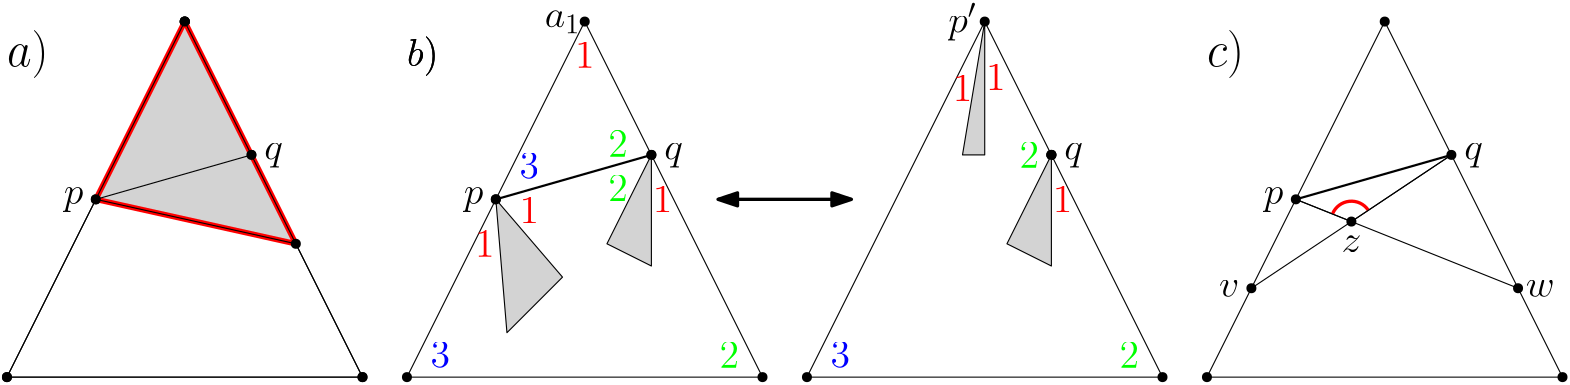 <?xml version="1.0"?>
<!DOCTYPE ipe SYSTEM "ipe.dtd">
<ipe version="70206" creator="Ipe 7.2.7">
<info created="D:20190701151946" modified="D:20190702154737"/>
<ipestyle name="basic">
<symbol name="arrow/arc(spx)">
<path stroke="sym-stroke" fill="sym-stroke" pen="sym-pen">
0 0 m
-1 0.333 l
-1 -0.333 l
h
</path>
</symbol>
<symbol name="arrow/farc(spx)">
<path stroke="sym-stroke" fill="white" pen="sym-pen">
0 0 m
-1 0.333 l
-1 -0.333 l
h
</path>
</symbol>
<symbol name="arrow/ptarc(spx)">
<path stroke="sym-stroke" fill="sym-stroke" pen="sym-pen">
0 0 m
-1 0.333 l
-0.8 0 l
-1 -0.333 l
h
</path>
</symbol>
<symbol name="arrow/fptarc(spx)">
<path stroke="sym-stroke" fill="white" pen="sym-pen">
0 0 m
-1 0.333 l
-0.8 0 l
-1 -0.333 l
h
</path>
</symbol>
<symbol name="mark/circle(sx)" transformations="translations">
<path fill="sym-stroke">
0.6 0 0 0.6 0 0 e
0.4 0 0 0.4 0 0 e
</path>
</symbol>
<symbol name="mark/disk(sx)" transformations="translations">
<path fill="sym-stroke">
0.6 0 0 0.6 0 0 e
</path>
</symbol>
<symbol name="mark/fdisk(sfx)" transformations="translations">
<group>
<path fill="sym-fill">
0.5 0 0 0.5 0 0 e
</path>
<path fill="sym-stroke" fillrule="eofill">
0.6 0 0 0.6 0 0 e
0.4 0 0 0.4 0 0 e
</path>
</group>
</symbol>
<symbol name="mark/box(sx)" transformations="translations">
<path fill="sym-stroke" fillrule="eofill">
-0.6 -0.6 m
0.6 -0.6 l
0.6 0.6 l
-0.6 0.6 l
h
-0.4 -0.4 m
0.4 -0.4 l
0.4 0.4 l
-0.4 0.4 l
h
</path>
</symbol>
<symbol name="mark/square(sx)" transformations="translations">
<path fill="sym-stroke">
-0.6 -0.6 m
0.6 -0.6 l
0.6 0.6 l
-0.6 0.6 l
h
</path>
</symbol>
<symbol name="mark/fsquare(sfx)" transformations="translations">
<group>
<path fill="sym-fill">
-0.5 -0.5 m
0.5 -0.5 l
0.5 0.5 l
-0.5 0.5 l
h
</path>
<path fill="sym-stroke" fillrule="eofill">
-0.6 -0.6 m
0.6 -0.6 l
0.6 0.6 l
-0.6 0.6 l
h
-0.4 -0.4 m
0.4 -0.4 l
0.4 0.4 l
-0.4 0.4 l
h
</path>
</group>
</symbol>
<symbol name="mark/cross(sx)" transformations="translations">
<group>
<path fill="sym-stroke">
-0.43 -0.57 m
0.57 0.43 l
0.43 0.57 l
-0.57 -0.43 l
h
</path>
<path fill="sym-stroke">
-0.43 0.57 m
0.57 -0.43 l
0.43 -0.57 l
-0.57 0.43 l
h
</path>
</group>
</symbol>
<symbol name="arrow/fnormal(spx)">
<path stroke="sym-stroke" fill="white" pen="sym-pen">
0 0 m
-1 0.333 l
-1 -0.333 l
h
</path>
</symbol>
<symbol name="arrow/pointed(spx)">
<path stroke="sym-stroke" fill="sym-stroke" pen="sym-pen">
0 0 m
-1 0.333 l
-0.8 0 l
-1 -0.333 l
h
</path>
</symbol>
<symbol name="arrow/fpointed(spx)">
<path stroke="sym-stroke" fill="white" pen="sym-pen">
0 0 m
-1 0.333 l
-0.8 0 l
-1 -0.333 l
h
</path>
</symbol>
<symbol name="arrow/linear(spx)">
<path stroke="sym-stroke" pen="sym-pen">
-1 0.333 m
0 0 l
-1 -0.333 l
</path>
</symbol>
<symbol name="arrow/fdouble(spx)">
<path stroke="sym-stroke" fill="white" pen="sym-pen">
0 0 m
-1 0.333 l
-1 -0.333 l
h
-1 0 m
-2 0.333 l
-2 -0.333 l
h
</path>
</symbol>
<symbol name="arrow/double(spx)">
<path stroke="sym-stroke" fill="sym-stroke" pen="sym-pen">
0 0 m
-1 0.333 l
-1 -0.333 l
h
-1 0 m
-2 0.333 l
-2 -0.333 l
h
</path>
</symbol>
<pen name="heavier" value="0.8"/>
<pen name="fat" value="1.2"/>
<pen name="ultrafat" value="2"/>
<symbolsize name="large" value="5"/>
<symbolsize name="small" value="2"/>
<symbolsize name="tiny" value="1.1"/>
<arrowsize name="large" value="10"/>
<arrowsize name="small" value="5"/>
<arrowsize name="tiny" value="3"/>
<color name="red" value="1 0 0"/>
<color name="green" value="0 1 0"/>
<color name="blue" value="0 0 1"/>
<color name="yellow" value="1 1 0"/>
<color name="orange" value="1 0.647 0"/>
<color name="gold" value="1 0.843 0"/>
<color name="purple" value="0.627 0.125 0.941"/>
<color name="gray" value="0.745"/>
<color name="brown" value="0.647 0.165 0.165"/>
<color name="navy" value="0 0 0.502"/>
<color name="pink" value="1 0.753 0.796"/>
<color name="seagreen" value="0.18 0.545 0.341"/>
<color name="turquoise" value="0.251 0.878 0.816"/>
<color name="violet" value="0.933 0.51 0.933"/>
<color name="darkblue" value="0 0 0.545"/>
<color name="darkcyan" value="0 0.545 0.545"/>
<color name="darkgray" value="0.663"/>
<color name="darkgreen" value="0 0.392 0"/>
<color name="darkmagenta" value="0.545 0 0.545"/>
<color name="darkorange" value="1 0.549 0"/>
<color name="darkred" value="0.545 0 0"/>
<color name="lightblue" value="0.678 0.847 0.902"/>
<color name="lightcyan" value="0.878 1 1"/>
<color name="lightgray" value="0.827"/>
<color name="lightgreen" value="0.565 0.933 0.565"/>
<color name="lightyellow" value="1 1 0.878"/>
<dashstyle name="dashed" value="[4] 0"/>
<dashstyle name="dotted" value="[1 3] 0"/>
<dashstyle name="dash dotted" value="[4 2 1 2] 0"/>
<dashstyle name="dash dot dotted" value="[4 2 1 2 1 2] 0"/>
<textsize name="large" value="\large"/>
<textsize name="Large" value="\Large"/>
<textsize name="LARGE" value="\LARGE"/>
<textsize name="huge" value="\huge"/>
<textsize name="Huge" value="\Huge"/>
<textsize name="small" value="\small"/>
<textsize name="footnote" value="\footnotesize"/>
<textsize name="tiny" value="\tiny"/>
<textstyle name="center" begin="\begin{center}" end="\end{center}"/>
<textstyle name="itemize" begin="\begin{itemize}" end="\end{itemize}"/>
<textstyle name="item" begin="\begin{itemize}\item{}" end="\end{itemize}"/>
<gridsize name="4 pts" value="4"/>
<gridsize name="8 pts (~3 mm)" value="8"/>
<gridsize name="16 pts (~6 mm)" value="16"/>
<gridsize name="32 pts (~12 mm)" value="32"/>
<gridsize name="10 pts (~3.5 mm)" value="10"/>
<gridsize name="20 pts (~7 mm)" value="20"/>
<gridsize name="14 pts (~5 mm)" value="14"/>
<gridsize name="28 pts (~10 mm)" value="28"/>
<gridsize name="56 pts (~20 mm)" value="56"/>
<anglesize name="90 deg" value="90"/>
<anglesize name="60 deg" value="60"/>
<anglesize name="45 deg" value="45"/>
<anglesize name="30 deg" value="30"/>
<anglesize name="22.5 deg" value="22.5"/>
<opacity name="10%" value="0.1"/>
<opacity name="30%" value="0.3"/>
<opacity name="50%" value="0.5"/>
<opacity name="75%" value="0.75"/>
<tiling name="falling" angle="-60" step="4" width="1"/>
<tiling name="rising" angle="30" step="4" width="1"/>
</ipestyle>
<page>
<layer name="alpha"/>
<view layers="alpha" active="alpha"/>
<path layer="alpha" matrix="1 0 0 1 -48 0" stroke="black">
128 832 m
64 704 l
192 704 l
128 832 l
</path>
<use name="mark/disk(sx)" pos="80 832" size="normal" stroke="black"/>
<use name="mark/disk(sx)" pos="16 704" size="normal" stroke="black"/>
<use name="mark/disk(sx)" pos="144 704" size="normal" stroke="black"/>
<use name="mark/disk(sx)" pos="80 832" size="normal" stroke="black"/>
<use name="mark/disk(sx)" pos="304 704" size="normal" stroke="black"/>
<use name="mark/disk(sx)" pos="368 832" size="normal" stroke="black"/>
<use name="mark/disk(sx)" pos="432 704" size="normal" stroke="black"/>
<text transformations="translations" pos="16 816" stroke="black" type="label" width="14.945" height="12.896" depth="4.29" valign="baseline" size="LARGE" style="math">a)</text>
<text matrix="1 0 0 1 144 0" transformations="translations" pos="16 816" stroke="black" type="label" width="11.435" height="10.756" depth="3.59" valign="baseline" size="Large" style="math">b)</text>
<path stroke="black">
368 832 m
304 704 l
432 704 l
368 832 l
</path>
<use name="mark/disk(sx)" pos="392 784" size="normal" stroke="black"/>
<use matrix="1 0 0 1 -288 0" name="mark/disk(sx)" pos="304 704" size="normal" stroke="black"/>
<use matrix="1 0 0 1 -288 0" name="mark/disk(sx)" pos="368 832" size="normal" stroke="black"/>
<use matrix="1 0 0 1 -288 0" name="mark/disk(sx)" pos="432 704" size="normal" stroke="black"/>
<text matrix="1 0 0 1 -272 32" transformations="translations" pos="312 736" stroke="black" type="label" width="7.05" height="6.176" depth="2.79" halign="center" valign="center" size="Large" style="math">p</text>
<text matrix="1 0 0 1 -296 16" transformations="translations" pos="408 768" stroke="black" type="label" width="6.743" height="6.176" depth="2.79" halign="center" valign="center" size="Large" style="math">q</text>
<path matrix="1 0 0 1 -288 0" stroke="black">
368 832 m
304 704 l
432 704 l
368 832 l
</path>
<path matrix="1 0 0 1 -288 0" stroke="black" pen="heavier">
392 784 m
336 768 l
</path>
<use matrix="1 0 0 1 -288 0" name="mark/disk(sx)" pos="336 768" size="normal" stroke="black"/>
<use matrix="1 0 0 1 -288 0" name="mark/disk(sx)" pos="392 784" size="normal" stroke="black"/>
<use matrix="1 0 0 1 -144 0" name="mark/disk(sx)" pos="304 704" size="normal" stroke="black"/>
<use matrix="1 0 0 1 -144 0" name="mark/disk(sx)" pos="368 832" size="normal" stroke="black"/>
<use matrix="1 0 0 1 -144 0" name="mark/disk(sx)" pos="432 704" size="normal" stroke="black"/>
<text matrix="1 0 0 1 -128 32" transformations="translations" pos="312 736" stroke="black" type="label" width="7.05" height="6.176" depth="2.79" halign="center" valign="center" size="Large" style="math">p</text>
<text matrix="1 0 0 1 -152 16" transformations="translations" pos="408 768" stroke="black" type="label" width="6.743" height="6.176" depth="2.79" halign="center" valign="center" size="Large" style="math">q</text>
<text matrix="1 0 0 1 -144 0" transformations="translations" pos="304 816" stroke="black" type="label" width="11.435" height="10.756" depth="3.59" valign="baseline" size="Large" style="math">b)
</text>
<path matrix="1 0 0 1 -144 0" stroke="black">
368 832 m
304 704 l
432 704 l
368 832 l
</path>
<path matrix="1 0 0 1 -144 0" stroke="black" pen="heavier">
392 784 m
336 768 l
</path>
<use matrix="1 0 0 1 -144 0" name="mark/disk(sx)" pos="336 768" size="normal" stroke="black"/>
<use matrix="1 0 0 1 -144 0" name="mark/disk(sx)" pos="392 784" size="normal" stroke="black"/>
<use matrix="1 0 0 1 144 0" name="mark/disk(sx)" pos="304 704" size="normal" stroke="black"/>
<use matrix="1 0 0 1 144 0" name="mark/disk(sx)" pos="368 832" size="normal" stroke="black"/>
<use matrix="1 0 0 1 144 0" name="mark/disk(sx)" pos="432 704" size="normal" stroke="black"/>
<text matrix="1 0 0 1 160 32" transformations="translations" pos="312 736" stroke="black" type="label" width="7.05" height="6.176" depth="2.79" halign="center" valign="center" size="Large" style="math">p</text>
<text matrix="1 0 0 1 136 16" transformations="translations" pos="408 768" stroke="black" type="label" width="6.743" height="6.176" depth="2.79" halign="center" valign="center" size="Large" style="math">q</text>
<text matrix="1 0 0 1 144 0" transformations="translations" pos="304 816" stroke="black" type="label" width="13.351" height="12.896" depth="4.29" valign="baseline" size="LARGE" style="math">c)</text>
<path matrix="1 0 0 1 144 0" stroke="black">
368 832 m
304 704 l
432 704 l
368 832 l
</path>
<path matrix="1 0 0 1 144 0" stroke="black" pen="heavier">
392 784 m
336 768 l
</path>
<use matrix="1 0 0 1 144 0" name="mark/disk(sx)" pos="336 768" size="normal" stroke="black"/>
<use matrix="1 0 0 1 144 0" name="mark/disk(sx)" pos="392 784" size="normal" stroke="black"/>
<path stroke="black">
48 768 m
120 752 l
</path>
<path stroke="red" fill="lightgray" pen="ultrafat">
80 832 m
48 768 l
120 752 l
80 832 l
</path>
<path stroke="black">
80 832 m
48 768 l
120 752 l
80 832 l
</path>
<use name="mark/disk(sx)" pos="80 832" size="normal" stroke="black"/>
<use name="mark/disk(sx)" pos="48 768" size="normal" stroke="black"/>
<use name="mark/disk(sx)" pos="120 752" size="normal" stroke="black"/>
<text transformations="translations" pos="216 832" stroke="black" type="label" width="12.853" height="6.179" depth="2.15" halign="center" valign="center" size="Large" style="math">a_1</text>
<path stroke="black" fill="lightgray">
192 768 m
196 720 l
216 740 l
192 768 l
</path>
<path stroke="black" fill="lightgray">
248 784 m
232 752 l
248 744 l
248 784 l
</path>
<use name="mark/disk(sx)" pos="192 768" size="normal" stroke="black"/>
<use name="mark/disk(sx)" pos="248 784" size="normal" stroke="black"/>
<text matrix="1 0 0 1 0 4" transformations="translations" pos="224 816" stroke="red" type="label" width="7.024" height="9.245" depth="0" halign="center" valign="center" size="Large" style="math">1</text>
<text transformations="translations" pos="204 780" stroke="blue" type="label" width="7.024" height="9.245" depth="0" halign="center" valign="center" size="Large" style="math">3</text>
<text transformations="translations" pos="236 788" stroke="green" type="label" width="7.024" height="9.245" depth="0" halign="center" valign="center" size="Large" style="math">2</text>
<text matrix="1 0 0 1 28 -48" transformations="translations" pos="224 816" stroke="red" type="label" width="7.024" height="9.245" depth="0" halign="center" valign="center" size="Large" style="math">1</text>
<text matrix="1 0 0 1 -20 -52" transformations="translations" pos="224 816" stroke="red" type="label" width="7.024" height="9.245" depth="0" halign="center" valign="center" size="Large" style="math">1</text>
<text matrix="1 0 0 1 -36 -64" transformations="translations" pos="224 816" stroke="red" type="label" width="7.024" height="9.245" depth="0" halign="center" valign="center" size="Large" style="math">1</text>
<text matrix="1 0 0 1 -32 -68" transformations="translations" pos="204 780" stroke="blue" type="label" width="7.024" height="9.245" depth="0" halign="center" valign="center" size="Large" style="math">3</text>
<text matrix="1 0 0 1 40 -76" transformations="translations" pos="236 788" stroke="green" type="label" width="7.024" height="9.245" depth="0" halign="center" valign="center" size="Large" style="math">2</text>
<text matrix="1 0 0 1 0 -16" transformations="translations" pos="236 788" stroke="green" type="label" width="7.024" height="9.245" depth="0" halign="center" valign="center" size="Large" style="math">2</text>
<use name="mark/disk(sx)" pos="104 784" size="normal" stroke="black"/>
<path stroke="black">
48 768 m
104 784 l
</path>
<path stroke="black" pen="fat" arrow="normal/normal" rarrow="normal/normal">
272 768 m
320 768 l
</path>
<text matrix="1 0 0 1 144 0" transformations="translations" pos="216 832" stroke="black" type="label" width="10.288" height="10.74" depth="2.79" halign="center" valign="center" size="Large" style="math">p&apos;
</text>
<path stroke="black" fill="lightgray">
368 832 m
360 784 l
368 784 l
368 832 l
</path>
<text matrix="1 0 0 1 136 -8" transformations="translations" pos="224 816" stroke="red" type="label" width="7.024" height="9.245" depth="0" halign="center" valign="center" size="Large" style="math">1</text>
<text matrix="1 0 0 1 148 -4" transformations="translations" pos="224 816" stroke="red" type="label" width="7.024" height="9.245" depth="0" halign="center" valign="center" size="Large" style="math">1</text>
<text matrix="1 0 0 1 -8 16" transformations="translations" pos="408 768" stroke="black" type="label" width="6.743" height="6.176" depth="2.79" halign="center" valign="center" size="Large" style="math">q</text>
<use name="mark/disk(sx)" pos="392 784" size="normal" stroke="black"/>
<path matrix="1 0 0 1 144 0" stroke="black" fill="lightgray">
248 784 m
232 752 l
248 744 l
248 784 l
</path>
<use matrix="1 0 0 1 144 0" name="mark/disk(sx)" pos="248 784" size="normal" stroke="black"/>
<text matrix="1 0 0 1 148 -4" transformations="translations" pos="236 788" stroke="green" type="label" width="7.024" height="9.245" depth="0" halign="center" valign="center" size="Large" style="math">2</text>
<text matrix="1 0 0 1 172 -48" transformations="translations" pos="224 816" stroke="red" type="label" width="7.024" height="9.245" depth="0" halign="center" valign="center" size="Large" style="math">1</text>
<text matrix="1 0 0 1 112 -68" transformations="translations" pos="204 780" stroke="blue" type="label" width="7.024" height="9.245" depth="0" halign="center" valign="center" size="Large" style="math">3</text>
<text matrix="1 0 0 1 184 -76" transformations="translations" pos="236 788" stroke="green" type="label" width="7.024" height="9.245" depth="0" halign="center" valign="center" size="Large" style="math">2</text>
<path stroke="black">
464 736 m
536 784 l
</path>
<path stroke="black">
480 768 m
560 736 l
</path>
<text matrix="1 0 0 1 144 0" transformations="translations" pos="312 736" stroke="black" type="label" width="7.306" height="6.177" depth="0" halign="center" valign="center" size="Large" style="math">v</text>
<text matrix="1 0 0 1 256 0" transformations="translations" pos="312 736" stroke="black" type="label" width="10.427" height="6.177" depth="0" halign="center" valign="center" size="Large" style="math">w</text>
<use name="mark/disk(sx)" pos="500 760" size="normal" stroke="black"/>
<text matrix="1 0 0 1 188 16" transformations="translations" pos="312 736" stroke="black" type="label" width="7.165" height="6.177" depth="0" halign="center" valign="center" size="Large" style="math">z</text>
<path stroke="red" pen="fat">
493.221 762.8 m
7.33475 0 0 -7.33475 500 760 506.067 764.122 a
</path>
<path stroke="black">
480 768 m
500 760 l
536 784 l
</path>
<use name="mark/disk(sx)" pos="464 736" size="normal" stroke="black"/>
<use name="mark/disk(sx)" pos="560 736" size="normal" stroke="black"/>
</page>
</ipe>
